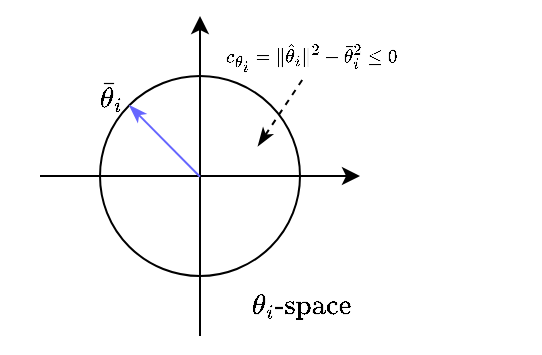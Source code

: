 <mxfile version="24.7.17">
  <diagram name="Page-1" id="KoMGqLpwK3aKk_hQyOWJ">
    <mxGraphModel dx="478" dy="285" grid="1" gridSize="10" guides="1" tooltips="1" connect="1" arrows="1" fold="1" page="1" pageScale="1" pageWidth="1200" pageHeight="1600" math="1" shadow="0">
      <root>
        <mxCell id="0" />
        <mxCell id="1" parent="0" />
        <mxCell id="X-OksMlNeAZyQAd-by_X-13" value="$$\theta_i\text{-space}$$" style="text;html=1;align=center;verticalAlign=middle;resizable=0;points=[];autosize=1;strokeColor=none;fillColor=none;" parent="1" vertex="1">
          <mxGeometry x="410" y="450" width="160" height="30" as="geometry" />
        </mxCell>
        <mxCell id="X-OksMlNeAZyQAd-by_X-14" value="$$\bar\theta_i$$" style="text;html=1;align=center;verticalAlign=middle;resizable=0;points=[];autosize=1;strokeColor=none;fillColor=none;" parent="1" vertex="1">
          <mxGeometry x="340" y="345" width="110" height="30" as="geometry" />
        </mxCell>
        <mxCell id="X-OksMlNeAZyQAd-by_X-19" value="" style="endArrow=classic;html=1;rounded=0;" parent="1" edge="1">
          <mxGeometry width="50" height="50" relative="1" as="geometry">
            <mxPoint x="360" y="400" as="sourcePoint" />
            <mxPoint x="520" y="400" as="targetPoint" />
          </mxGeometry>
        </mxCell>
        <mxCell id="X-OksMlNeAZyQAd-by_X-20" value="" style="endArrow=classic;html=1;rounded=0;" parent="1" edge="1">
          <mxGeometry width="50" height="50" relative="1" as="geometry">
            <mxPoint x="440" y="480" as="sourcePoint" />
            <mxPoint x="440" y="320" as="targetPoint" />
          </mxGeometry>
        </mxCell>
        <mxCell id="X-OksMlNeAZyQAd-by_X-21" value="" style="ellipse;whiteSpace=wrap;html=1;aspect=fixed;fillColor=none;" parent="1" vertex="1">
          <mxGeometry x="390" y="350" width="100" height="100" as="geometry" />
        </mxCell>
        <mxCell id="8U6Jh2LXMtKxCAGfWhvo-1" value="" style="endArrow=classicThin;html=1;rounded=0;strokeWidth=1;endFill=1;strokeColor=#000000;dashed=1;exitX=0.483;exitY=1.1;exitDx=0;exitDy=0;exitPerimeter=0;" edge="1" parent="1" source="8U6Jh2LXMtKxCAGfWhvo-2">
          <mxGeometry width="50" height="50" relative="1" as="geometry">
            <mxPoint x="520" y="350" as="sourcePoint" />
            <mxPoint x="469" y="385" as="targetPoint" />
          </mxGeometry>
        </mxCell>
        <mxCell id="8U6Jh2LXMtKxCAGfWhvo-2" value="$$c_{\theta_i}=\Vert\hat\theta_i\Vert^2-\bar\theta_i^2\le 0$$" style="text;html=1;align=center;verticalAlign=middle;resizable=0;points=[];autosize=1;strokeColor=none;fillColor=none;fontSize=8;" vertex="1" parent="1">
          <mxGeometry x="380" y="330" width="230" height="20" as="geometry" />
        </mxCell>
        <mxCell id="X-OksMlNeAZyQAd-by_X-17" value="Untitled Layer" parent="0" />
        <mxCell id="X-OksMlNeAZyQAd-by_X-22" value="" style="endArrow=classicThin;html=1;rounded=0;strokeWidth=1;endFill=1;strokeColor=#6666FF;entryX=0;entryY=0;entryDx=0;entryDy=0;" parent="X-OksMlNeAZyQAd-by_X-17" target="X-OksMlNeAZyQAd-by_X-21" edge="1">
          <mxGeometry width="50" height="50" relative="1" as="geometry">
            <mxPoint x="440" y="400.35" as="sourcePoint" />
            <mxPoint x="409" y="356" as="targetPoint" />
          </mxGeometry>
        </mxCell>
        <mxCell id="X-OksMlNeAZyQAd-by_X-18" value="Untitled Layer" parent="0" />
      </root>
    </mxGraphModel>
  </diagram>
</mxfile>
